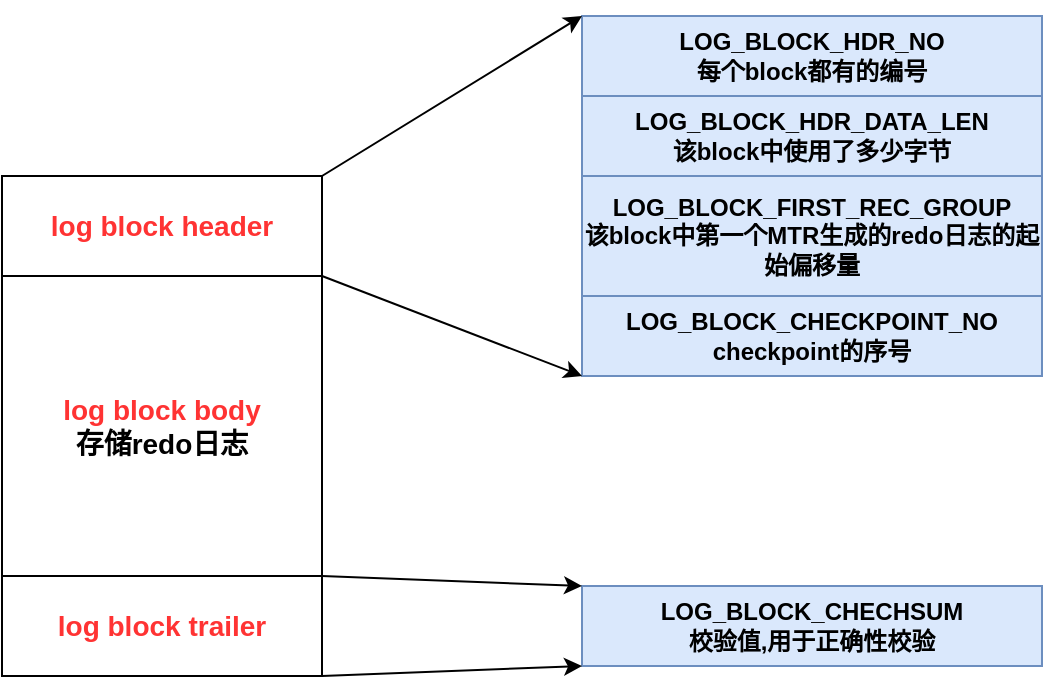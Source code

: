 <mxfile version="15.2.7" type="device"><diagram id="um5w2lfwEk0GR8AWlE_5" name="第 1 页"><mxGraphModel dx="1038" dy="607" grid="1" gridSize="10" guides="1" tooltips="1" connect="1" arrows="1" fold="1" page="1" pageScale="1" pageWidth="827" pageHeight="1169" math="0" shadow="0"><root><mxCell id="0"/><mxCell id="1" parent="0"/><mxCell id="15oieUP1bqSScgsFR0pU-1" value="&lt;b&gt;&lt;font style=&quot;font-size: 14px&quot; color=&quot;#ff3333&quot;&gt;log block header&lt;/font&gt;&lt;/b&gt;" style="rounded=0;whiteSpace=wrap;html=1;" vertex="1" parent="1"><mxGeometry x="320" y="100" width="160" height="50" as="geometry"/></mxCell><mxCell id="15oieUP1bqSScgsFR0pU-2" value="&lt;b&gt;&lt;font style=&quot;font-size: 14px&quot;&gt;&lt;font color=&quot;#ff3333&quot;&gt;log block body&lt;br&gt;&lt;/font&gt;存储redo日志&lt;br&gt;&lt;/font&gt;&lt;/b&gt;" style="rounded=0;whiteSpace=wrap;html=1;" vertex="1" parent="1"><mxGeometry x="320" y="150" width="160" height="150" as="geometry"/></mxCell><mxCell id="15oieUP1bqSScgsFR0pU-3" value="&lt;b&gt;&lt;font style=&quot;font-size: 14px&quot; color=&quot;#ff3333&quot;&gt;log block trailer&lt;/font&gt;&lt;/b&gt;" style="rounded=0;whiteSpace=wrap;html=1;" vertex="1" parent="1"><mxGeometry x="320" y="300" width="160" height="50" as="geometry"/></mxCell><mxCell id="15oieUP1bqSScgsFR0pU-4" value="&lt;b&gt;&lt;font style=&quot;font-size: 12px&quot;&gt;LOG_BLOCK_HDR_NO&lt;br&gt;每个block都有的编号&lt;br&gt;&lt;/font&gt;&lt;/b&gt;" style="rounded=0;whiteSpace=wrap;html=1;fillColor=#dae8fc;strokeColor=#6c8ebf;" vertex="1" parent="1"><mxGeometry x="610" y="20" width="230" height="40" as="geometry"/></mxCell><mxCell id="15oieUP1bqSScgsFR0pU-5" value="&lt;b&gt;&lt;font style=&quot;font-size: 12px&quot;&gt;LOG_BLOCK_HDR_DATA_LEN&lt;br&gt;该block中使用了多少字节&lt;br&gt;&lt;/font&gt;&lt;/b&gt;" style="rounded=0;whiteSpace=wrap;html=1;fillColor=#dae8fc;strokeColor=#6c8ebf;" vertex="1" parent="1"><mxGeometry x="610" y="60" width="230" height="40" as="geometry"/></mxCell><mxCell id="15oieUP1bqSScgsFR0pU-6" value="&lt;b&gt;&lt;font style=&quot;font-size: 12px&quot;&gt;LOG_BLOCK_FIRST_REC_GROUP&lt;br&gt;该block中第一个MTR生成的redo日志的起始偏移量&lt;br&gt;&lt;/font&gt;&lt;/b&gt;" style="rounded=0;whiteSpace=wrap;html=1;fillColor=#dae8fc;strokeColor=#6c8ebf;" vertex="1" parent="1"><mxGeometry x="610" y="100" width="230" height="60" as="geometry"/></mxCell><mxCell id="15oieUP1bqSScgsFR0pU-7" value="&lt;b&gt;&lt;font style=&quot;font-size: 12px&quot;&gt;LOG_BLOCK_CHECKPOINT_NO&lt;br&gt;checkpoint的序号&lt;br&gt;&lt;/font&gt;&lt;/b&gt;" style="rounded=0;whiteSpace=wrap;html=1;fillColor=#dae8fc;strokeColor=#6c8ebf;" vertex="1" parent="1"><mxGeometry x="610" y="160" width="230" height="40" as="geometry"/></mxCell><mxCell id="15oieUP1bqSScgsFR0pU-8" value="&lt;b&gt;&lt;font style=&quot;font-size: 12px&quot;&gt;LOG_BLOCK_CHECHSUM&lt;br&gt;校验值,用于正确性校验&lt;br&gt;&lt;/font&gt;&lt;/b&gt;" style="rounded=0;whiteSpace=wrap;html=1;fillColor=#dae8fc;strokeColor=#6c8ebf;" vertex="1" parent="1"><mxGeometry x="610" y="305" width="230" height="40" as="geometry"/></mxCell><mxCell id="15oieUP1bqSScgsFR0pU-9" value="" style="endArrow=classic;html=1;exitX=1;exitY=0;exitDx=0;exitDy=0;entryX=0;entryY=0;entryDx=0;entryDy=0;" edge="1" parent="1" source="15oieUP1bqSScgsFR0pU-3" target="15oieUP1bqSScgsFR0pU-8"><mxGeometry width="50" height="50" relative="1" as="geometry"><mxPoint x="560" y="290" as="sourcePoint"/><mxPoint x="610" y="240" as="targetPoint"/></mxGeometry></mxCell><mxCell id="15oieUP1bqSScgsFR0pU-10" value="" style="endArrow=classic;html=1;exitX=1;exitY=1;exitDx=0;exitDy=0;entryX=0;entryY=1;entryDx=0;entryDy=0;" edge="1" parent="1" source="15oieUP1bqSScgsFR0pU-3" target="15oieUP1bqSScgsFR0pU-8"><mxGeometry width="50" height="50" relative="1" as="geometry"><mxPoint x="490" y="310" as="sourcePoint"/><mxPoint x="620.0" y="315" as="targetPoint"/></mxGeometry></mxCell><mxCell id="15oieUP1bqSScgsFR0pU-11" value="" style="endArrow=classic;html=1;exitX=1;exitY=0;exitDx=0;exitDy=0;" edge="1" parent="1"><mxGeometry width="50" height="50" relative="1" as="geometry"><mxPoint x="480" y="100" as="sourcePoint"/><mxPoint x="610" y="20" as="targetPoint"/></mxGeometry></mxCell><mxCell id="15oieUP1bqSScgsFR0pU-12" value="" style="endArrow=classic;html=1;exitX=1;exitY=0;exitDx=0;exitDy=0;entryX=0;entryY=1;entryDx=0;entryDy=0;" edge="1" parent="1" source="15oieUP1bqSScgsFR0pU-2" target="15oieUP1bqSScgsFR0pU-7"><mxGeometry width="50" height="50" relative="1" as="geometry"><mxPoint x="500" y="320" as="sourcePoint"/><mxPoint x="630.0" y="325" as="targetPoint"/></mxGeometry></mxCell></root></mxGraphModel></diagram></mxfile>